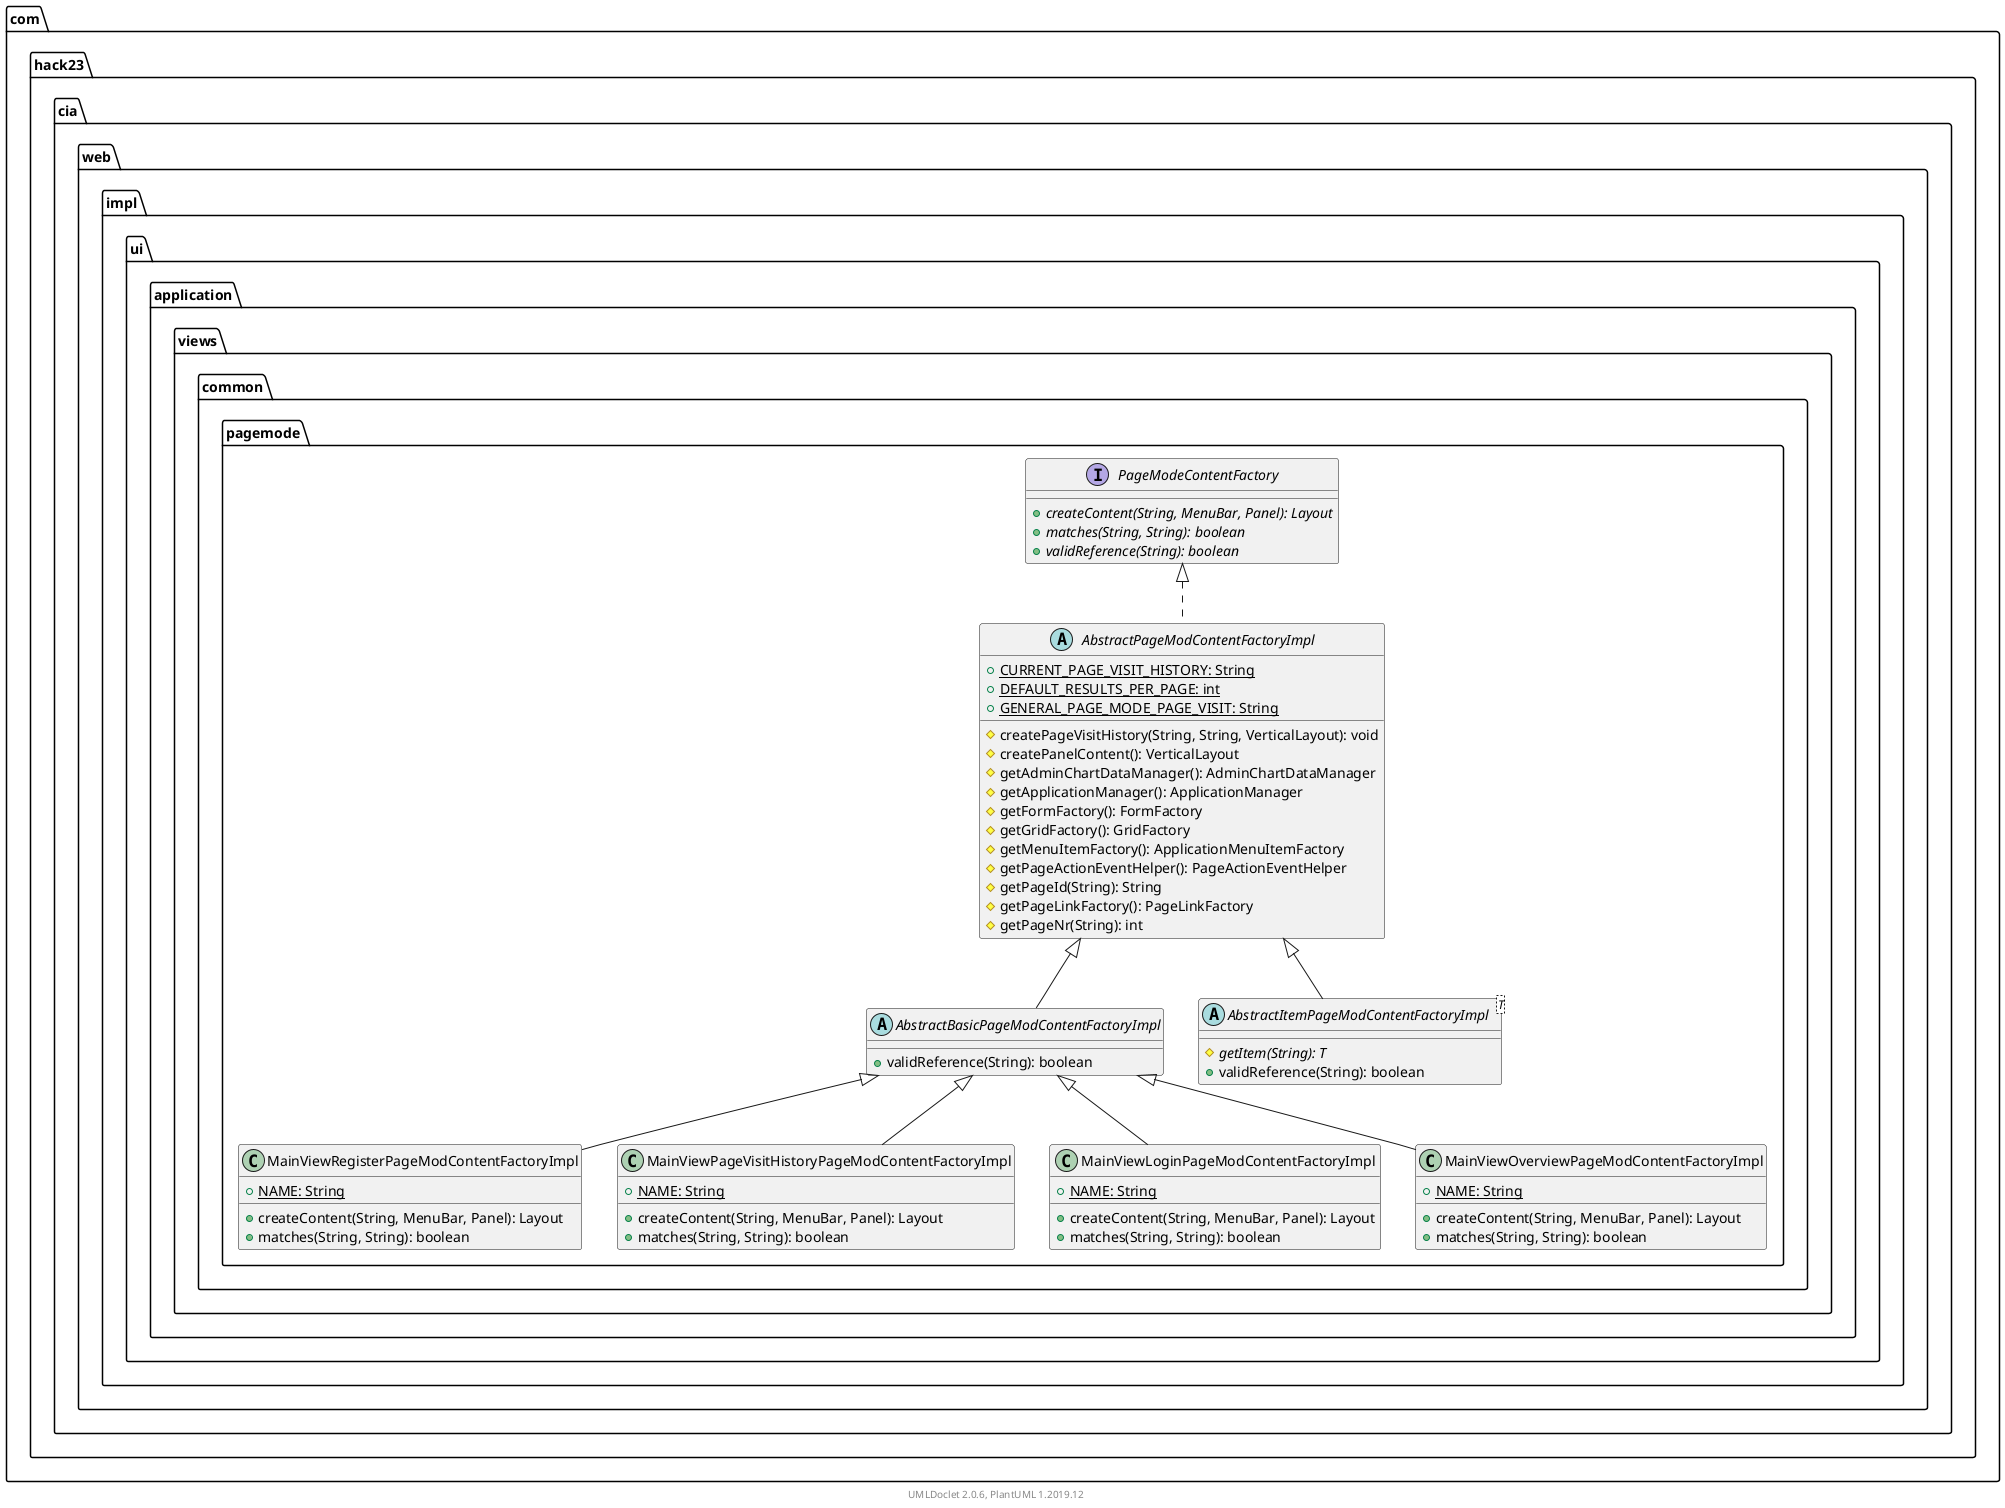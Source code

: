 @startuml
    namespace com.hack23.cia.web.impl.ui.application.views.common.pagemode {

        abstract class AbstractPageModContentFactoryImpl [[AbstractPageModContentFactoryImpl.html]] {
            {static} +CURRENT_PAGE_VISIT_HISTORY: String
            {static} +DEFAULT_RESULTS_PER_PAGE: int
            {static} +GENERAL_PAGE_MODE_PAGE_VISIT: String
            #createPageVisitHistory(String, String, VerticalLayout): void
            #createPanelContent(): VerticalLayout
            #getAdminChartDataManager(): AdminChartDataManager
            #getApplicationManager(): ApplicationManager
            #getFormFactory(): FormFactory
            #getGridFactory(): GridFactory
            #getMenuItemFactory(): ApplicationMenuItemFactory
            #getPageActionEventHelper(): PageActionEventHelper
            #getPageId(String): String
            #getPageLinkFactory(): PageLinkFactory
            #getPageNr(String): int
        }

        class MainViewRegisterPageModContentFactoryImpl [[MainViewRegisterPageModContentFactoryImpl.html]] {
            {static} +NAME: String
            +createContent(String, MenuBar, Panel): Layout
            +matches(String, String): boolean
        }

        class MainViewPageVisitHistoryPageModContentFactoryImpl [[MainViewPageVisitHistoryPageModContentFactoryImpl.html]] {
            {static} +NAME: String
            +createContent(String, MenuBar, Panel): Layout
            +matches(String, String): boolean
        }

        class MainViewLoginPageModContentFactoryImpl [[MainViewLoginPageModContentFactoryImpl.html]] {
            {static} +NAME: String
            +createContent(String, MenuBar, Panel): Layout
            +matches(String, String): boolean
        }

        abstract class AbstractBasicPageModContentFactoryImpl [[AbstractBasicPageModContentFactoryImpl.html]] {
            +validReference(String): boolean
        }

        abstract class AbstractItemPageModContentFactoryImpl<T> [[AbstractItemPageModContentFactoryImpl.html]] {
            {abstract} #getItem(String): T
            +validReference(String): boolean
        }

        interface PageModeContentFactory [[PageModeContentFactory.html]] {
            {abstract} +createContent(String, MenuBar, Panel): Layout
            {abstract} +matches(String, String): boolean
            {abstract} +validReference(String): boolean
        }

        class MainViewOverviewPageModContentFactoryImpl [[MainViewOverviewPageModContentFactoryImpl.html]] {
            {static} +NAME: String
            +createContent(String, MenuBar, Panel): Layout
            +matches(String, String): boolean
        }

        PageModeContentFactory <|.. AbstractPageModContentFactoryImpl
        AbstractBasicPageModContentFactoryImpl <|-- MainViewRegisterPageModContentFactoryImpl
        AbstractBasicPageModContentFactoryImpl <|-- MainViewPageVisitHistoryPageModContentFactoryImpl
        AbstractBasicPageModContentFactoryImpl <|-- MainViewLoginPageModContentFactoryImpl
        AbstractPageModContentFactoryImpl <|-- AbstractBasicPageModContentFactoryImpl
        AbstractPageModContentFactoryImpl <|-- AbstractItemPageModContentFactoryImpl
        AbstractBasicPageModContentFactoryImpl <|-- MainViewOverviewPageModContentFactoryImpl
    }

    center footer UMLDoclet 2.0.6, PlantUML 1.2019.12
@enduml
